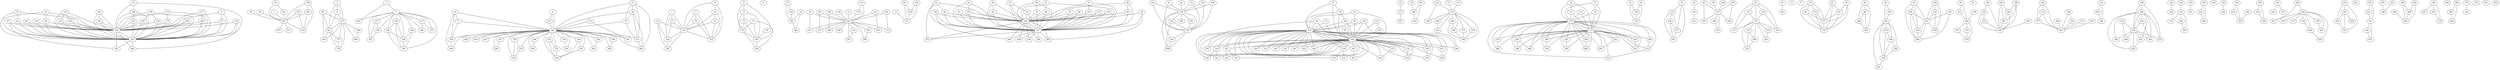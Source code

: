 graph {
	0 -- 217
	0 -- 228
	0 -- 229
	1 -- 407
	2 -- 6
	2 -- 237
	2 -- 242
	3 -- 5
	3 -- 240
	4 -- 147
	4 -- 185
	5 -- 107
	5 -- 156
	5 -- 157
	5 -- 158
	5 -- 166
	5 -- 168
	5 -- 169
	5 -- 240
	5 -- 349
	5 -- 359
	5 -- 373
	5 -- 427
	6 -- 237
	6 -- 242
	7 -- 22
	7 -- 351
	7 -- 352
	8 -- 15
	8 -- 175
	8 -- 181
	9
	10 -- 382
	10 -- 383
	11 -- 175
	11 -- 181
	11 -- 248
	12 -- 204
	13 -- 375
	14 -- 351
	14 -- 352
	14 -- 355
	15 -- 16
	15 -- 175
	15 -- 181
	16 -- 175
	16 -- 181
	17 -- 18
	17 -- 351
	17 -- 353
	18 -- 351
	18 -- 353
	19 -- 20
	19 -- 351
	19 -- 353
	20 -- 21
	20 -- 351
	20 -- 353
	21 -- 351
	21 -- 353
	22 -- 351
	22 -- 352
	23 -- 101
	23 -- 226
	23 -- 227
	24 -- 102
	24 -- 226
	24 -- 227
	25 -- 226
	25 -- 227
	26 -- 38
	26 -- 228
	26 -- 229
	27 -- 43
	27 -- 228
	27 -- 229
	28 -- 29
	28 -- 226
	28 -- 227
	29 -- 226
	29 -- 227
	30 -- 204
	30 -- 211
	31 -- 154
	31 -- 297
	32 -- 36
	32 -- 144
	32 -- 146
	33 -- 371
	34 -- 398
	35 -- 44
	35 -- 228
	35 -- 229
	36 -- 144
	36 -- 146
	37 -- 152
	38 -- 228
	38 -- 229
	39 -- 117
	39 -- 172
	39 -- 173
	40 -- 76
	40 -- 226
	40 -- 227
	41 -- 48
	41 -- 226
	41 -- 227
	42 -- 154
	43 -- 228
	43 -- 229
	44 -- 228
	44 -- 229
	45 -- 226
	45 -- 227
	46 -- 226
	46 -- 227
	47 -- 105
	47 -- 226
	47 -- 227
	48 -- 226
	48 -- 227
	49 -- 226
	49 -- 227
	49 -- 405
	50 -- 71
	50 -- 185
	50 -- 358
	50 -- 446
	51 -- 68
	51 -- 70
	51 -- 185
	51 -- 311
	51 -- 445
	52 -- 149
	52 -- 153
	53 -- 144
	53 -- 146
	54 -- 149
	54 -- 153
	55 -- 122
	55 -- 273
	55 -- 432
	56 -- 60
	57 -- 58
	57 -- 144
	57 -- 146
	58 -- 69
	58 -- 144
	58 -- 146
	59 -- 197
	60 -- 221
	61 -- 123
	61 -- 124
	61 -- 127
	61 -- 131
	61 -- 247
	62 -- 144
	62 -- 146
	62 -- 363
	63 -- 64
	63 -- 226
	63 -- 227
	63 -- 412
	64 -- 226
	64 -- 227
	65 -- 66
	65 -- 407
	66 -- 407
	67 -- 90
	68 -- 70
	68 -- 185
	68 -- 311
	68 -- 445
	69 -- 144
	69 -- 146
	70 -- 185
	70 -- 311
	71 -- 185
	71 -- 358
	72
	73 -- 339
	73 -- 382
	74 -- 154
	74 -- 297
	75
	76 -- 226
	76 -- 227
	77 -- 78
	77 -- 172
	77 -- 173
	78 -- 172
	78 -- 173
	79 -- 80
	79 -- 155
	79 -- 271
	79 -- 272
	80 -- 271
	80 -- 272
	81 -- 83
	81 -- 271
	81 -- 272
	82 -- 83
	82 -- 271
	82 -- 272
	83 -- 271
	83 -- 272
	84 -- 228
	84 -- 229
	85 -- 88
	85 -- 164
	85 -- 267
	86 -- 99
	86 -- 226
	86 -- 227
	87 -- 200
	87 -- 201
	88 -- 164
	88 -- 267
	89 -- 204
	89 -- 213
	91 -- 146
	92 -- 300
	92 -- 411
	92 -- 439
	92 -- 442
	93 -- 151
	93 -- 284
	94 -- 407
	95
	96 -- 407
	97 -- 228
	97 -- 229
	97 -- 431
	98 -- 192
	98 -- 426
	99 -- 226
	99 -- 227
	100 -- 118
	100 -- 277
	100 -- 425
	101 -- 226
	101 -- 227
	102 -- 226
	102 -- 227
	103 -- 154
	103 -- 297
	104 -- 154
	104 -- 297
	105 -- 226
	105 -- 227
	106 -- 154
	106 -- 297
	107 -- 359
	107 -- 427
	108 -- 204
	108 -- 268
	109 -- 265
	109 -- 407
	109 -- 416
	110 -- 152
	110 -- 189
	111 -- 152
	112 -- 185
	112 -- 261
	113 -- 204
	113 -- 435
	114 -- 295
	114 -- 364
	115 -- 170
	115 -- 204
	116 -- 226
	116 -- 227
	117 -- 172
	117 -- 173
	118 -- 277
	118 -- 425
	119 -- 232
	119 -- 384
	120 -- 226
	120 -- 227
	121 -- 198
	121 -- 228
	121 -- 229
	122 -- 224
	122 -- 273
	122 -- 432
	123 -- 127
	123 -- 131
	124 -- 127
	124 -- 247
	125 -- 132
	125 -- 146
	126 -- 334
	127 -- 131
	127 -- 133
	127 -- 209
	127 -- 215
	127 -- 247
	127 -- 274
	127 -- 343
	128 -- 228
	128 -- 229
	128 -- 444
	129 -- 228
	129 -- 229
	130 -- 134
	132 -- 146
	133 -- 209
	133 -- 215
	134 -- 135
	134 -- 249
	134 -- 303
	136 -- 204
	137 -- 231
	138 -- 140
	138 -- 141
	138 -- 228
	138 -- 229
	139 -- 159
	139 -- 167
	139 -- 228
	139 -- 229
	140 -- 228
	140 -- 229
	141 -- 228
	141 -- 229
	142 -- 144
	142 -- 146
	142 -- 348
	143 -- 407
	143 -- 416
	144 -- 146
	144 -- 161
	144 -- 174
	144 -- 234
	144 -- 235
	144 -- 236
	144 -- 257
	144 -- 258
	144 -- 302
	144 -- 319
	144 -- 320
	144 -- 321
	144 -- 323
	144 -- 324
	144 -- 325
	144 -- 326
	144 -- 327
	144 -- 328
	144 -- 331
	144 -- 332
	144 -- 335
	144 -- 348
	144 -- 363
	144 -- 367
	144 -- 403
	144 -- 423
	144 -- 429
	144 -- 440
	144 -- 443
	145 -- 163
	145 -- 404
	146 -- 161
	146 -- 174
	146 -- 234
	146 -- 235
	146 -- 236
	146 -- 257
	146 -- 258
	146 -- 302
	146 -- 319
	146 -- 320
	146 -- 321
	146 -- 323
	146 -- 324
	146 -- 325
	146 -- 326
	146 -- 327
	146 -- 328
	146 -- 331
	146 -- 332
	146 -- 335
	146 -- 348
	146 -- 363
	146 -- 367
	146 -- 403
	146 -- 423
	146 -- 429
	146 -- 440
	146 -- 443
	147 -- 185
	148 -- 322
	148 -- 411
	148 -- 428
	149 -- 153
	150 -- 284
	151 -- 284
	152 -- 189
	152 -- 264
	152 -- 269
	152 -- 275
	152 -- 276
	152 -- 390
	152 -- 394
	152 -- 414
	154 -- 214
	154 -- 263
	154 -- 270
	154 -- 297
	154 -- 316
	154 -- 408
	155 -- 271
	155 -- 272
	156 -- 158
	156 -- 168
	156 -- 169
	157 -- 349
	157 -- 373
	158 -- 168
	158 -- 169
	159 -- 228
	159 -- 229
	160
	161 -- 403
	162 -- 237
	162 -- 242
	162 -- 244
	163 -- 404
	164 -- 267
	165 -- 360
	165 -- 361
	165 -- 426
	166 -- 168
	166 -- 169
	167 -- 228
	167 -- 229
	168 -- 169
	170 -- 204
	171 -- 172
	171 -- 173
	172 -- 173
	172 -- 279
	172 -- 285
	172 -- 286
	172 -- 287
	172 -- 288
	172 -- 289
	172 -- 290
	172 -- 291
	172 -- 308
	172 -- 336
	172 -- 369
	172 -- 387
	172 -- 393
	172 -- 395
	172 -- 400
	172 -- 401
	172 -- 413
	172 -- 433
	173 -- 279
	173 -- 285
	173 -- 286
	173 -- 287
	173 -- 288
	173 -- 289
	173 -- 290
	173 -- 291
	173 -- 308
	173 -- 336
	173 -- 369
	173 -- 387
	173 -- 393
	173 -- 395
	173 -- 400
	173 -- 401
	173 -- 413
	173 -- 433
	174 -- 429
	175 -- 181
	175 -- 248
	176 -- 179
	176 -- 228
	176 -- 229
	177 -- 180
	177 -- 228
	177 -- 229
	178 -- 181
	179 -- 228
	179 -- 229
	180 -- 228
	180 -- 229
	181 -- 248
	182 -- 309
	183 -- 434
	183 -- 436
	184 -- 186
	184 -- 232
	184 -- 233
	185 -- 193
	185 -- 218
	185 -- 246
	185 -- 250
	185 -- 251
	185 -- 252
	185 -- 253
	185 -- 254
	185 -- 259
	185 -- 261
	185 -- 282
	185 -- 283
	185 -- 304
	185 -- 306
	185 -- 311
	185 -- 329
	185 -- 330
	185 -- 337
	185 -- 340
	185 -- 358
	185 -- 392
	185 -- 399
	185 -- 418
	185 -- 445
	185 -- 446
	185 -- 447
	186 -- 225
	186 -- 232
	186 -- 233
	186 -- 362
	186 -- 380
	186 -- 422
	186 -- 424
	187 -- 197
	187 -- 301
	188 -- 360
	188 -- 361
	188 -- 426
	190 -- 226
	190 -- 227
	190 -- 296
	191 -- 292
	191 -- 375
	192 -- 223
	192 -- 426
	193 -- 218
	193 -- 259
	194 -- 216
	194 -- 449
	195 -- 197
	195 -- 199
	196 -- 197
	197 -- 199
	197 -- 260
	197 -- 301
	197 -- 310
	198 -- 210
	198 -- 228
	198 -- 229
	200 -- 201
	201 -- 219
	201 -- 266
	201 -- 294
	201 -- 438
	201 -- 441
	202 -- 426
	203 -- 204
	203 -- 212
	204 -- 206
	204 -- 211
	204 -- 212
	204 -- 213
	204 -- 222
	204 -- 262
	204 -- 268
	204 -- 281
	204 -- 396
	204 -- 435
	205 -- 228
	205 -- 229
	207 -- 245
	207 -- 315
	208 -- 230
	208 -- 451
	209 -- 215
	210 -- 228
	210 -- 229
	214 -- 297
	214 -- 408
	216 -- 449
	217 -- 228
	217 -- 229
	218 -- 259
	219 -- 266
	219 -- 438
	220 -- 292
	220 -- 375
	222 -- 281
	223 -- 426
	224 -- 273
	224 -- 432
	225 -- 232
	225 -- 362
	226 -- 227
	226 -- 238
	226 -- 296
	226 -- 356
	226 -- 405
	226 -- 412
	226 -- 420
	227 -- 238
	227 -- 296
	227 -- 356
	227 -- 405
	227 -- 412
	227 -- 420
	228 -- 229
	228 -- 431
	228 -- 444
	229 -- 431
	229 -- 444
	230 -- 293
	230 -- 317
	230 -- 318
	230 -- 338
	230 -- 341
	230 -- 448
	230 -- 450
	230 -- 451
	232 -- 233
	232 -- 362
	232 -- 380
	232 -- 384
	232 -- 422
	232 -- 424
	234 -- 236
	235 -- 443
	237 -- 242
	237 -- 244
	237 -- 368
	237 -- 377
	237 -- 378
	237 -- 409
	239 -- 243
	239 -- 256
	239 -- 354
	241
	242 -- 244
	242 -- 377
	242 -- 378
	243 -- 256
	243 -- 354
	243 -- 406
	246 -- 306
	249 -- 303
	250 -- 253
	250 -- 254
	251 -- 252
	251 -- 254
	252 -- 254
	253 -- 254
	255 -- 312
	255 -- 313
	256 -- 354
	257 -- 258
	260 -- 310
	262 -- 396
	264 -- 414
	265 -- 407
	265 -- 416
	266 -- 294
	266 -- 438
	269 -- 390
	269 -- 394
	270 -- 297
	271 -- 272
	273 -- 432
	274 -- 343
	275 -- 394
	276 -- 394
	277 -- 425
	278 -- 388
	279 -- 288
	280 -- 425
	282 -- 283
	284 -- 307
	284 -- 372
	284 -- 374
	285 -- 308
	285 -- 369
	286 -- 336
	287 -- 393
	289 -- 413
	290 -- 400
	291 -- 401
	292 -- 375
	294 -- 438
	295 -- 364
	297 -- 316
	297 -- 408
	298 -- 430
	299 -- 386
	299 -- 430
	300 -- 411
	300 -- 439
	300 -- 442
	304 -- 399
	305 -- 398
	305 -- 421
	307 -- 374
	311 -- 445
	312 -- 313
	313 -- 314
	313 -- 437
	314 -- 437
	316 -- 408
	318 -- 448
	319 -- 320
	319 -- 321
	322 -- 411
	322 -- 428
	325 -- 326
	325 -- 327
	328 -- 331
	328 -- 332
	329 -- 330
	333 -- 411
	333 -- 442
	337 -- 340
	338 -- 341
	339 -- 382
	342 -- 436
	344 -- 345
	344 -- 347
	344 -- 379
	346
	347 -- 379
	350 -- 365
	350 -- 425
	351 -- 352
	351 -- 353
	351 -- 355
	352 -- 355
	357 -- 425
	358 -- 446
	359 -- 427
	360 -- 361
	360 -- 426
	361 -- 426
	365 -- 425
	366 -- 389
	366 -- 402
	368 -- 409
	370 -- 410
	371 -- 397
	372 -- 374
	376
	377 -- 378
	381 -- 388
	382 -- 383
	385 -- 386
	385 -- 430
	386 -- 430
	387 -- 395
	389 -- 402
	390 -- 394
	391
	398 -- 421
	407 -- 415
	407 -- 416
	407 -- 417
	411 -- 428
	411 -- 439
	411 -- 442
	413 -- 433
	419 -- 425
	422 -- 424
	434 -- 436
	438 -- 441
	439 -- 442
	448 -- 450
	452
}
